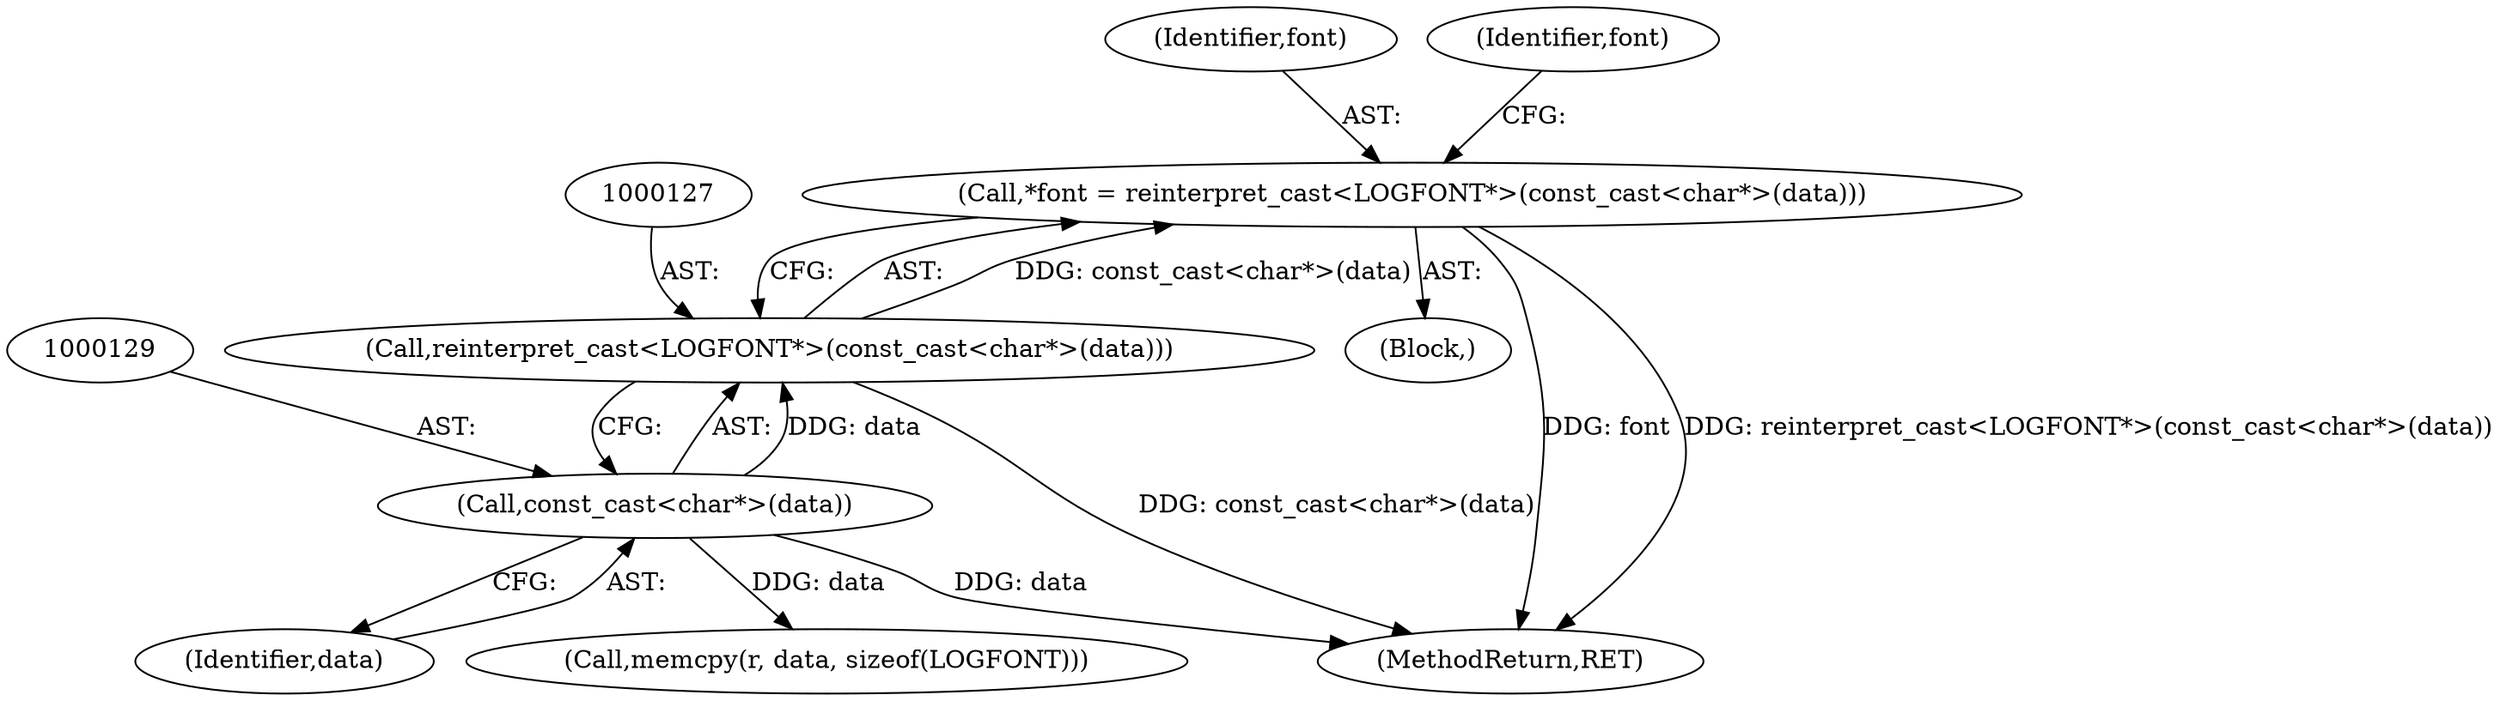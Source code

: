 digraph "0_Chrome_2e02cfe89cbffc8a0bc1bdaee9efe930fd55e376@pointer" {
"1000124" [label="(Call,*font = reinterpret_cast<LOGFONT*>(const_cast<char*>(data)))"];
"1000126" [label="(Call,reinterpret_cast<LOGFONT*>(const_cast<char*>(data)))"];
"1000128" [label="(Call,const_cast<char*>(data))"];
"1000130" [label="(Identifier,data)"];
"1000125" [label="(Identifier,font)"];
"1000124" [label="(Call,*font = reinterpret_cast<LOGFONT*>(const_cast<char*>(data)))"];
"1000122" [label="(Block,)"];
"1000135" [label="(Identifier,font)"];
"1000128" [label="(Call,const_cast<char*>(data))"];
"1000140" [label="(Call,memcpy(r, data, sizeof(LOGFONT)))"];
"1000150" [label="(MethodReturn,RET)"];
"1000126" [label="(Call,reinterpret_cast<LOGFONT*>(const_cast<char*>(data)))"];
"1000124" -> "1000122"  [label="AST: "];
"1000124" -> "1000126"  [label="CFG: "];
"1000125" -> "1000124"  [label="AST: "];
"1000126" -> "1000124"  [label="AST: "];
"1000135" -> "1000124"  [label="CFG: "];
"1000124" -> "1000150"  [label="DDG: font"];
"1000124" -> "1000150"  [label="DDG: reinterpret_cast<LOGFONT*>(const_cast<char*>(data))"];
"1000126" -> "1000124"  [label="DDG: const_cast<char*>(data)"];
"1000126" -> "1000128"  [label="CFG: "];
"1000127" -> "1000126"  [label="AST: "];
"1000128" -> "1000126"  [label="AST: "];
"1000126" -> "1000150"  [label="DDG: const_cast<char*>(data)"];
"1000128" -> "1000126"  [label="DDG: data"];
"1000128" -> "1000130"  [label="CFG: "];
"1000129" -> "1000128"  [label="AST: "];
"1000130" -> "1000128"  [label="AST: "];
"1000128" -> "1000150"  [label="DDG: data"];
"1000128" -> "1000140"  [label="DDG: data"];
}
